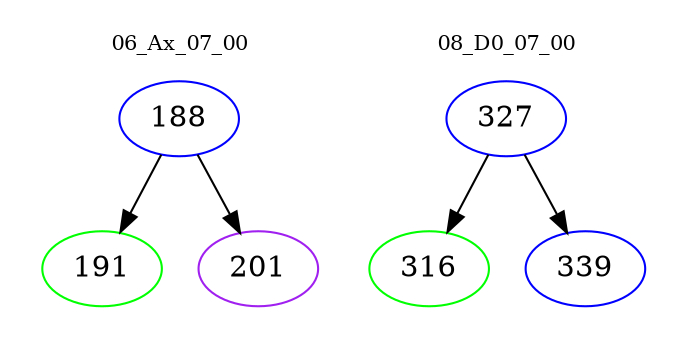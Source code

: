 digraph{
subgraph cluster_0 {
color = white
label = "06_Ax_07_00";
fontsize=10;
T0_188 [label="188", color="blue"]
T0_188 -> T0_191 [color="black"]
T0_191 [label="191", color="green"]
T0_188 -> T0_201 [color="black"]
T0_201 [label="201", color="purple"]
}
subgraph cluster_1 {
color = white
label = "08_D0_07_00";
fontsize=10;
T1_327 [label="327", color="blue"]
T1_327 -> T1_316 [color="black"]
T1_316 [label="316", color="green"]
T1_327 -> T1_339 [color="black"]
T1_339 [label="339", color="blue"]
}
}
